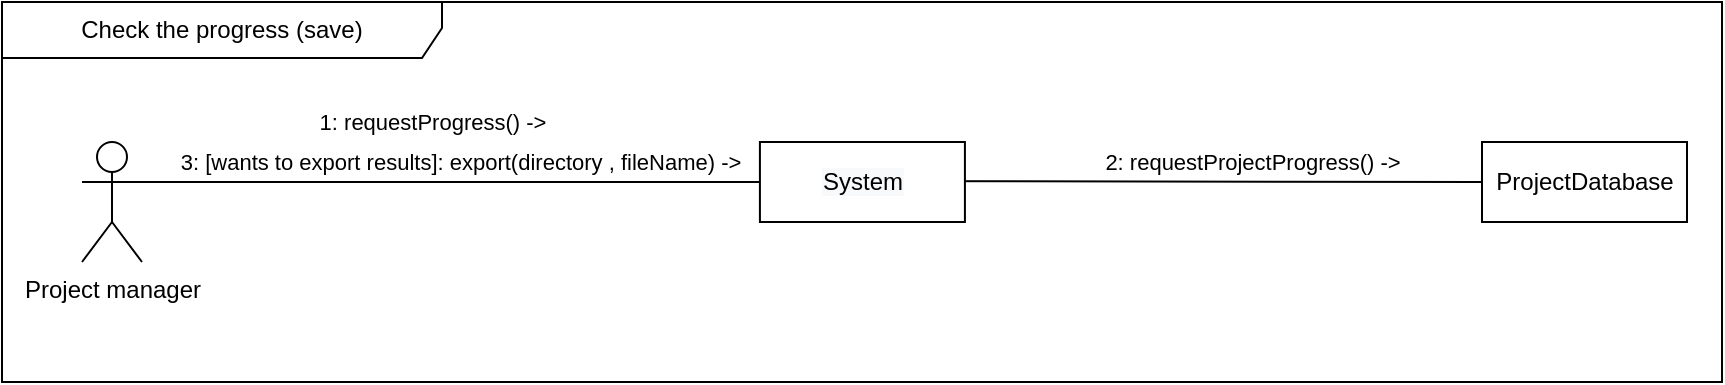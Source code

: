 <mxfile version="14.7.10" type="device"><diagram id="hOtEsPXKkS3rZfFhoWV-" name="Page-1"><mxGraphModel dx="1298" dy="776" grid="1" gridSize="10" guides="1" tooltips="1" connect="1" arrows="1" fold="1" page="1" pageScale="1" pageWidth="10000" pageHeight="10000" math="0" shadow="0"><root><mxCell id="0"/><mxCell id="1" parent="0"/><mxCell id="SSkQyalxzoZR_PK448cH-1" value="Check the progress (save)" style="shape=umlFrame;whiteSpace=wrap;html=1;width=220;height=28;" parent="1" vertex="1"><mxGeometry x="1200" width="860" height="190" as="geometry"/></mxCell><mxCell id="T5kXoanb5OJeZyJwyMOI-4" value="Project manager" style="shape=umlActor;verticalLabelPosition=bottom;verticalAlign=top;html=1;" parent="1" vertex="1"><mxGeometry x="1240" y="70" width="30" height="60" as="geometry"/></mxCell><mxCell id="KZtcViGotl930r-VdgCY-1" value="" style="endArrow=none;html=1;fontSize=11;exitX=1;exitY=0.333;exitDx=0;exitDy=0;exitPerimeter=0;endFill=0;entryX=0;entryY=0.5;entryDx=0;entryDy=0;" parent="1" edge="1" target="EqGZttm_57pf8NUp9Ovt-1" source="T5kXoanb5OJeZyJwyMOI-4"><mxGeometry width="50" height="50" relative="1" as="geometry"><mxPoint x="1290" y="100" as="sourcePoint"/><mxPoint x="1480" y="90" as="targetPoint"/></mxGeometry></mxCell><mxCell id="KZtcViGotl930r-VdgCY-2" value="1: requestProgress() -&amp;gt;" style="text;html=1;align=center;verticalAlign=middle;resizable=0;points=[];autosize=1;strokeColor=none;fontSize=11;rotation=0;" parent="1" vertex="1"><mxGeometry x="1350" y="50" width="130" height="20" as="geometry"/></mxCell><mxCell id="KZtcViGotl930r-VdgCY-16" value="" style="endArrow=none;html=1;fontSize=11;entryX=0;entryY=0.5;entryDx=0;entryDy=0;exitX=1;exitY=0.25;exitDx=0;exitDy=0;endFill=0;" parent="1" edge="1" target="EqGZttm_57pf8NUp9Ovt-2"><mxGeometry width="50" height="50" relative="1" as="geometry"><mxPoint x="1582.5" y="89.5" as="sourcePoint"/><mxPoint x="1765.14" y="89.55" as="targetPoint"/></mxGeometry></mxCell><mxCell id="KZtcViGotl930r-VdgCY-17" value="2: requestProjectProgress() -&amp;gt;" style="text;html=1;align=center;verticalAlign=middle;resizable=0;points=[];autosize=1;strokeColor=none;fontSize=11;" parent="1" vertex="1"><mxGeometry x="1745" y="70.0" width="160" height="20" as="geometry"/></mxCell><mxCell id="KZtcViGotl930r-VdgCY-25" value="3: [wants to export results]: export(directory , fileName) -&amp;gt;" style="text;html=1;align=center;verticalAlign=middle;resizable=0;points=[];autosize=1;strokeColor=none;fontSize=11;" parent="1" vertex="1"><mxGeometry x="1278.96" y="70" width="300" height="20" as="geometry"/></mxCell><mxCell id="EqGZttm_57pf8NUp9Ovt-1" value="&lt;meta charset=&quot;utf-8&quot;&gt;&lt;span style=&quot;color: rgb(0, 0, 0); font-family: helvetica; font-size: 12px; font-style: normal; font-weight: 400; letter-spacing: normal; text-align: center; text-indent: 0px; text-transform: none; word-spacing: 0px; background-color: rgb(248, 249, 250); display: inline; float: none;&quot;&gt;System&lt;/span&gt;" style="rounded=0;whiteSpace=wrap;html=1;" vertex="1" parent="1"><mxGeometry x="1578.96" y="70" width="102.5" height="40" as="geometry"/></mxCell><mxCell id="EqGZttm_57pf8NUp9Ovt-2" value="ProjectDatabase" style="rounded=0;whiteSpace=wrap;html=1;" vertex="1" parent="1"><mxGeometry x="1940" y="70" width="102.5" height="40" as="geometry"/></mxCell></root></mxGraphModel></diagram></mxfile>